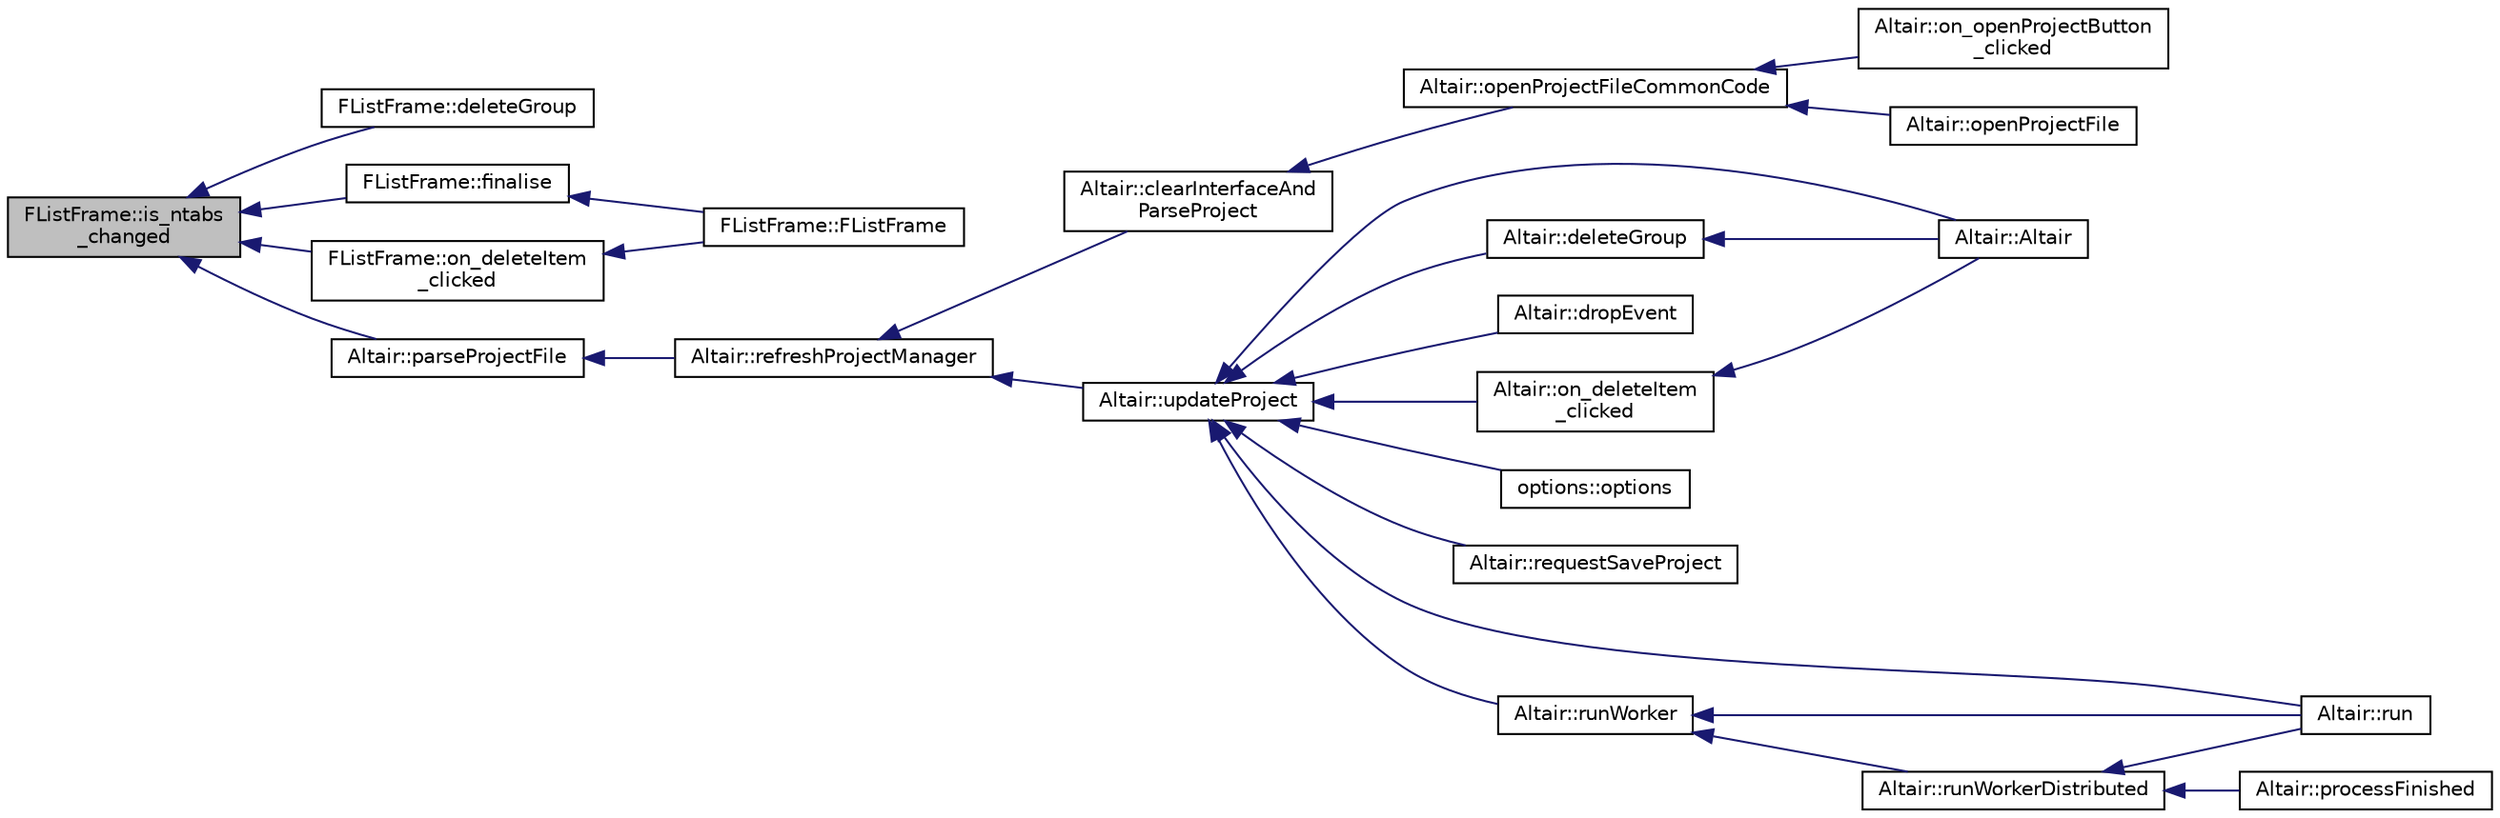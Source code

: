 digraph "FListFrame::is_ntabs_changed"
{
 // INTERACTIVE_SVG=YES
  edge [fontname="Helvetica",fontsize="10",labelfontname="Helvetica",labelfontsize="10"];
  node [fontname="Helvetica",fontsize="10",shape=record];
  rankdir="LR";
  Node259 [label="FListFrame::is_ntabs\l_changed",height=0.2,width=0.4,color="black", fillcolor="grey75", style="filled", fontcolor="black"];
  Node259 -> Node260 [dir="back",color="midnightblue",fontsize="10",style="solid",fontname="Helvetica"];
  Node260 [label="FListFrame::deleteGroup",height=0.2,width=0.4,color="black", fillcolor="white", style="filled",URL="$class_f_list_frame.html#a868a44b7df707f05fef3503d1472ed1d"];
  Node259 -> Node261 [dir="back",color="midnightblue",fontsize="10",style="solid",fontname="Helvetica"];
  Node261 [label="FListFrame::finalise",height=0.2,width=0.4,color="black", fillcolor="white", style="filled",URL="$class_f_list_frame.html#aa993bd2e0b975a839c6f8b46dea4690c"];
  Node261 -> Node262 [dir="back",color="midnightblue",fontsize="10",style="solid",fontname="Helvetica"];
  Node262 [label="FListFrame::FListFrame",height=0.2,width=0.4,color="black", fillcolor="white", style="filled",URL="$class_f_list_frame.html#a865246df8a4d4000ac3c818abc6d7f71",tooltip="Constructeur de la classe. "];
  Node259 -> Node263 [dir="back",color="midnightblue",fontsize="10",style="solid",fontname="Helvetica"];
  Node263 [label="FListFrame::on_deleteItem\l_clicked",height=0.2,width=0.4,color="black", fillcolor="white", style="filled",URL="$class_f_list_frame.html#a3b18347a90f89b4423e8a543f0c1c47c"];
  Node263 -> Node262 [dir="back",color="midnightblue",fontsize="10",style="solid",fontname="Helvetica"];
  Node259 -> Node264 [dir="back",color="midnightblue",fontsize="10",style="solid",fontname="Helvetica"];
  Node264 [label="Altair::parseProjectFile",height=0.2,width=0.4,color="black", fillcolor="white", style="filled",URL="$class_altair.html#a41b6c8a35ed8ba14c7c0ce2e6994655f",tooltip="Décode le projet représenté par un pointeur vers QFile ou similaire. "];
  Node264 -> Node265 [dir="back",color="midnightblue",fontsize="10",style="solid",fontname="Helvetica"];
  Node265 [label="Altair::refreshProjectManager",height=0.2,width=0.4,color="black", fillcolor="white", style="filled",URL="$class_altair.html#ac9d7d8e7cebf70212818f1a8ba7d7d78",tooltip="Rafraîchit le gestionnaire de projet à la droite de l&#39;interface. Fonction globale par défaut..."];
  Node265 -> Node266 [dir="back",color="midnightblue",fontsize="10",style="solid",fontname="Helvetica"];
  Node266 [label="Altair::clearInterfaceAnd\lParseProject",height=0.2,width=0.4,color="black", fillcolor="white", style="filled",URL="$class_altair.html#acaa583766e1c062ea311847fcdd35374",tooltip="Efface les onglets, le gestionnaire de projet et lit le projet .alt en cours. "];
  Node266 -> Node267 [dir="back",color="midnightblue",fontsize="10",style="solid",fontname="Helvetica"];
  Node267 [label="Altair::openProjectFileCommonCode",height=0.2,width=0.4,color="black", fillcolor="white", style="filled",URL="$class_altair.html#aa341707131924eff160bcab41422d1ec",tooltip="Code commun à différentes fonctions lancées pour l&#39;analyse des projets. "];
  Node267 -> Node268 [dir="back",color="midnightblue",fontsize="10",style="solid",fontname="Helvetica"];
  Node268 [label="Altair::on_openProjectButton\l_clicked",height=0.2,width=0.4,color="black", fillcolor="white", style="filled",URL="$class_altair.html#ab98d384297c6b94ff65a683eb5f99633",tooltip="Ouvre le projet, le décode en appelant parseProjectFile et actualise l&#39;interface  en conséquence..."];
  Node267 -> Node269 [dir="back",color="midnightblue",fontsize="10",style="solid",fontname="Helvetica"];
  Node269 [label="Altair::openProjectFile",height=0.2,width=0.4,color="black", fillcolor="white", style="filled",URL="$class_altair.html#a84cf34107cd413ab33800b583bdef59e",tooltip="Ouvre le projet .alt et décode le projet pour actualiser l&#39;interface. "];
  Node265 -> Node270 [dir="back",color="midnightblue",fontsize="10",style="solid",fontname="Helvetica"];
  Node270 [label="Altair::updateProject",height=0.2,width=0.4,color="black", fillcolor="white", style="filled",URL="$class_altair.html#a2eb0a89c3223b2df1c01d2b3b7d1c0eb",tooltip="Rafraichir le projet .alt après avoir actualisé l&#39;interface. "];
  Node270 -> Node271 [dir="back",color="midnightblue",fontsize="10",style="solid",fontname="Helvetica"];
  Node271 [label="Altair::Altair",height=0.2,width=0.4,color="black", fillcolor="white", style="filled",URL="$class_altair.html#ae0975ced0a36e0ed889ae06043a4df66",tooltip="Constructeur. "];
  Node270 -> Node272 [dir="back",color="midnightblue",fontsize="10",style="solid",fontname="Helvetica"];
  Node272 [label="Altair::deleteGroup",height=0.2,width=0.4,color="black", fillcolor="white", style="filled",URL="$class_altair.html#ab913abfdd0c6fbbceb9a051a4443d5fa",tooltip="Supprimer un onglet central. "];
  Node272 -> Node271 [dir="back",color="midnightblue",fontsize="10",style="solid",fontname="Helvetica"];
  Node270 -> Node273 [dir="back",color="midnightblue",fontsize="10",style="solid",fontname="Helvetica"];
  Node273 [label="Altair::dropEvent",height=0.2,width=0.4,color="black", fillcolor="white", style="filled",URL="$class_altair.html#a1afa285a65e0bdff4c761ad05ec9f8df",tooltip="Fonction réimplémentée : fin du déplacement de la souris. "];
  Node270 -> Node274 [dir="back",color="midnightblue",fontsize="10",style="solid",fontname="Helvetica"];
  Node274 [label="Altair::on_deleteItem\l_clicked",height=0.2,width=0.4,color="black", fillcolor="white", style="filled",URL="$class_altair.html#a299584936cc20c9a1451977264eba1f5",tooltip="Ecrase un item d&#39;un onglet donné "];
  Node274 -> Node271 [dir="back",color="midnightblue",fontsize="10",style="solid",fontname="Helvetica"];
  Node270 -> Node275 [dir="back",color="midnightblue",fontsize="10",style="solid",fontname="Helvetica"];
  Node275 [label="options::options",height=0.2,width=0.4,color="black", fillcolor="white", style="filled",URL="$classoptions.html#a52a9fb1d5bdb6ed104e700390b8c0208",tooltip="Constructeur de l&#39;onglet correspondant à un pointeur parent vers une instance de la classe Altair..."];
  Node270 -> Node276 [dir="back",color="midnightblue",fontsize="10",style="solid",fontname="Helvetica"];
  Node276 [label="Altair::requestSaveProject",height=0.2,width=0.4,color="black", fillcolor="white", style="filled",URL="$class_altair.html#aab5da600c227ac7eb604fa24a9308d26",tooltip="Enregistre le projet .alt en actualisant projectName et l&#39;état de l&#39;interface  . "];
  Node270 -> Node277 [dir="back",color="midnightblue",fontsize="10",style="solid",fontname="Helvetica"];
  Node277 [label="Altair::run",height=0.2,width=0.4,color="black", fillcolor="white", style="filled",URL="$class_altair.html#a7d10f8ecf4097577885172afb6c2e9c6",tooltip="Lance l&#39;exécution de l&#39;application en ligne de commande lhx. "];
  Node270 -> Node278 [dir="back",color="midnightblue",fontsize="10",style="solid",fontname="Helvetica"];
  Node278 [label="Altair::runWorker",height=0.2,width=0.4,color="black", fillcolor="white", style="filled",URL="$class_altair.html#a08b5e402c9a694af09110afe33219080",tooltip="Construction de la ligne de commande pour des bases de paye dans un répertoire donné ..."];
  Node278 -> Node277 [dir="back",color="midnightblue",fontsize="10",style="solid",fontname="Helvetica"];
  Node278 -> Node279 [dir="back",color="midnightblue",fontsize="10",style="solid",fontname="Helvetica"];
  Node279 [label="Altair::runWorkerDistributed",height=0.2,width=0.4,color="black", fillcolor="white", style="filled",URL="$class_altair.html#ae04f2a5771d47bbe2e0cc3a11b72d6bf",tooltip="Parcourt le répertoire en cours du mode distributif, un à chaque appel Exporte l&#39;identification dans ..."];
  Node279 -> Node280 [dir="back",color="midnightblue",fontsize="10",style="solid",fontname="Helvetica"];
  Node280 [label="Altair::processFinished",height=0.2,width=0.4,color="black", fillcolor="white", style="filled",URL="$class_altair.html#a16b8035c4383a789cd00b687fb105fe9",tooltip="Traitement de la fin de l&#39;exécution de lhx. "];
  Node279 -> Node277 [dir="back",color="midnightblue",fontsize="10",style="solid",fontname="Helvetica"];
}
